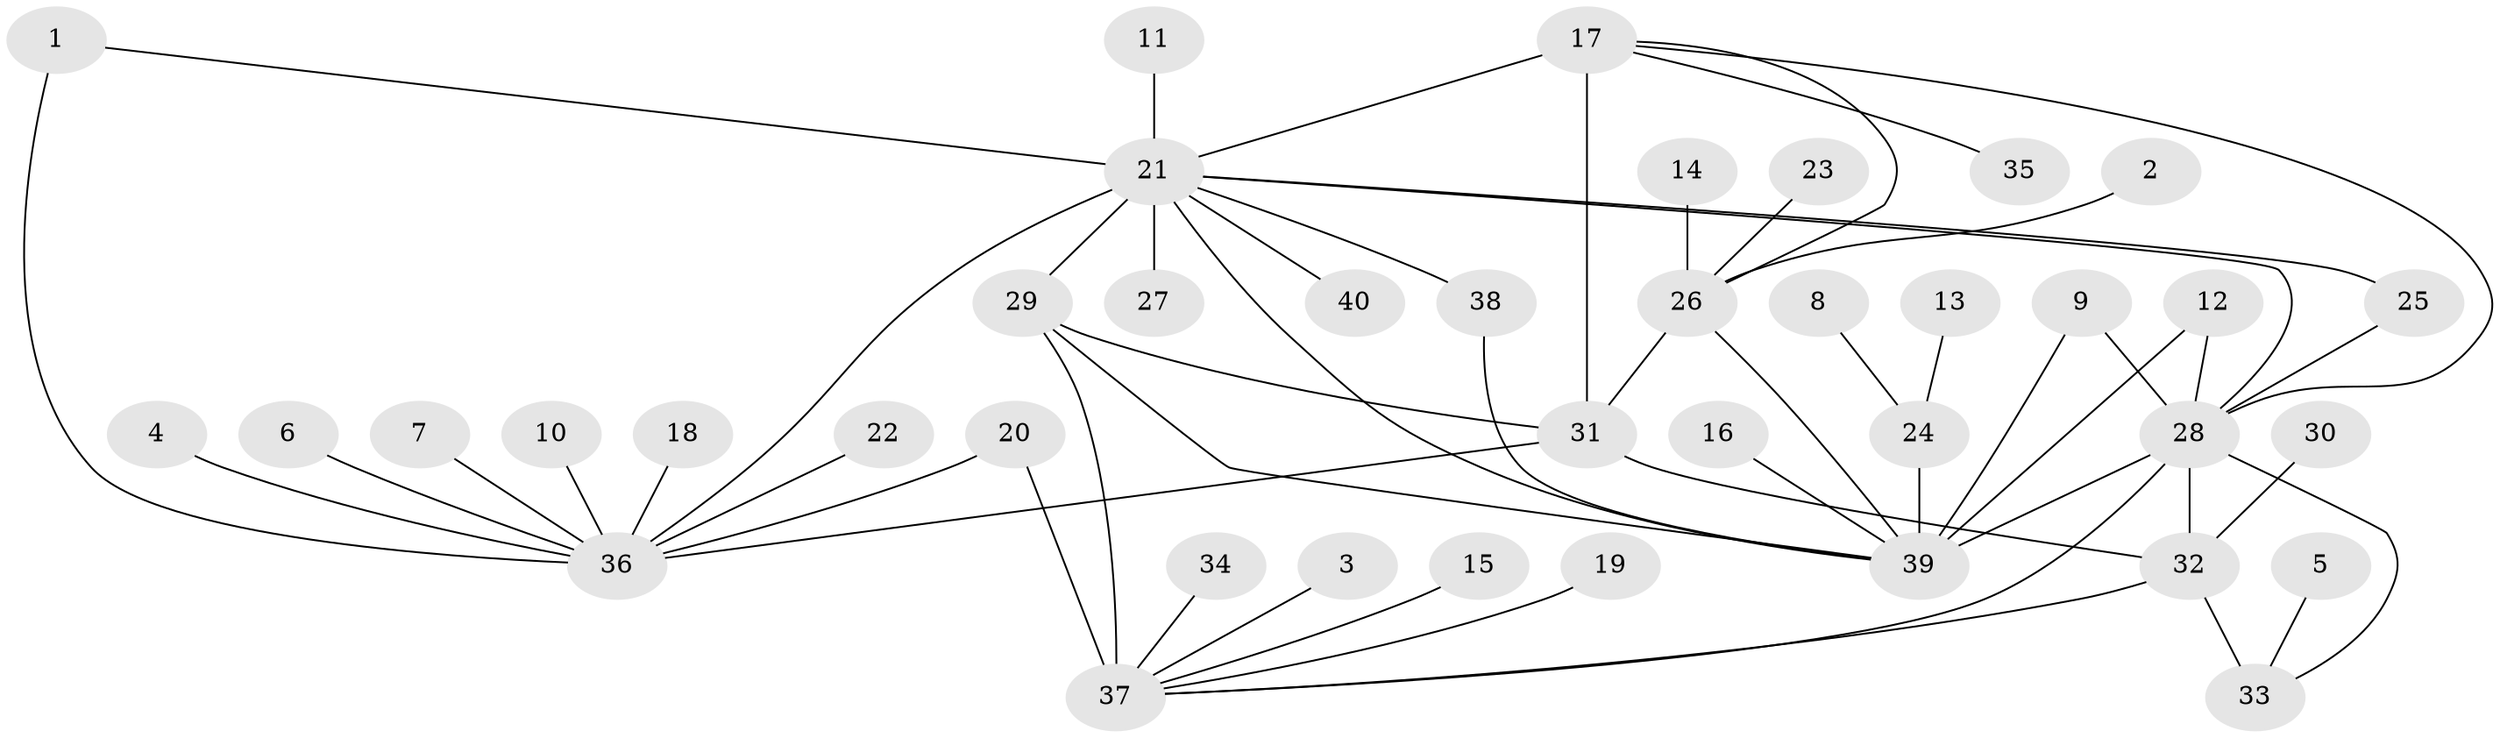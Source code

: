 // original degree distribution, {6: 0.015267175572519083, 8: 0.061068702290076333, 10: 0.030534351145038167, 9: 0.030534351145038167, 5: 0.007633587786259542, 7: 0.061068702290076333, 18: 0.007633587786259542, 12: 0.007633587786259542, 13: 0.007633587786259542, 3: 0.03816793893129771, 1: 0.5725190839694656, 2: 0.15267175572519084, 4: 0.007633587786259542}
// Generated by graph-tools (version 1.1) at 2025/37/03/04/25 23:37:49]
// undirected, 40 vertices, 56 edges
graph export_dot {
  node [color=gray90,style=filled];
  1;
  2;
  3;
  4;
  5;
  6;
  7;
  8;
  9;
  10;
  11;
  12;
  13;
  14;
  15;
  16;
  17;
  18;
  19;
  20;
  21;
  22;
  23;
  24;
  25;
  26;
  27;
  28;
  29;
  30;
  31;
  32;
  33;
  34;
  35;
  36;
  37;
  38;
  39;
  40;
  1 -- 21 [weight=1.0];
  1 -- 36 [weight=4.0];
  2 -- 26 [weight=1.0];
  3 -- 37 [weight=1.0];
  4 -- 36 [weight=1.0];
  5 -- 33 [weight=1.0];
  6 -- 36 [weight=1.0];
  7 -- 36 [weight=1.0];
  8 -- 24 [weight=1.0];
  9 -- 28 [weight=1.0];
  9 -- 39 [weight=1.0];
  10 -- 36 [weight=1.0];
  11 -- 21 [weight=1.0];
  12 -- 28 [weight=1.0];
  12 -- 39 [weight=1.0];
  13 -- 24 [weight=1.0];
  14 -- 26 [weight=1.0];
  15 -- 37 [weight=1.0];
  16 -- 39 [weight=1.0];
  17 -- 21 [weight=1.0];
  17 -- 26 [weight=2.0];
  17 -- 28 [weight=1.0];
  17 -- 31 [weight=6.0];
  17 -- 35 [weight=1.0];
  18 -- 36 [weight=1.0];
  19 -- 37 [weight=1.0];
  20 -- 36 [weight=1.0];
  20 -- 37 [weight=1.0];
  21 -- 25 [weight=1.0];
  21 -- 27 [weight=1.0];
  21 -- 28 [weight=1.0];
  21 -- 29 [weight=1.0];
  21 -- 36 [weight=4.0];
  21 -- 38 [weight=1.0];
  21 -- 39 [weight=1.0];
  21 -- 40 [weight=1.0];
  22 -- 36 [weight=1.0];
  23 -- 26 [weight=1.0];
  24 -- 39 [weight=5.0];
  25 -- 28 [weight=1.0];
  26 -- 31 [weight=3.0];
  26 -- 39 [weight=1.0];
  28 -- 32 [weight=6.0];
  28 -- 33 [weight=2.0];
  28 -- 37 [weight=2.0];
  28 -- 39 [weight=1.0];
  29 -- 31 [weight=1.0];
  29 -- 37 [weight=8.0];
  29 -- 39 [weight=1.0];
  30 -- 32 [weight=1.0];
  31 -- 32 [weight=1.0];
  31 -- 36 [weight=1.0];
  32 -- 33 [weight=3.0];
  32 -- 37 [weight=1.0];
  34 -- 37 [weight=1.0];
  38 -- 39 [weight=1.0];
}
